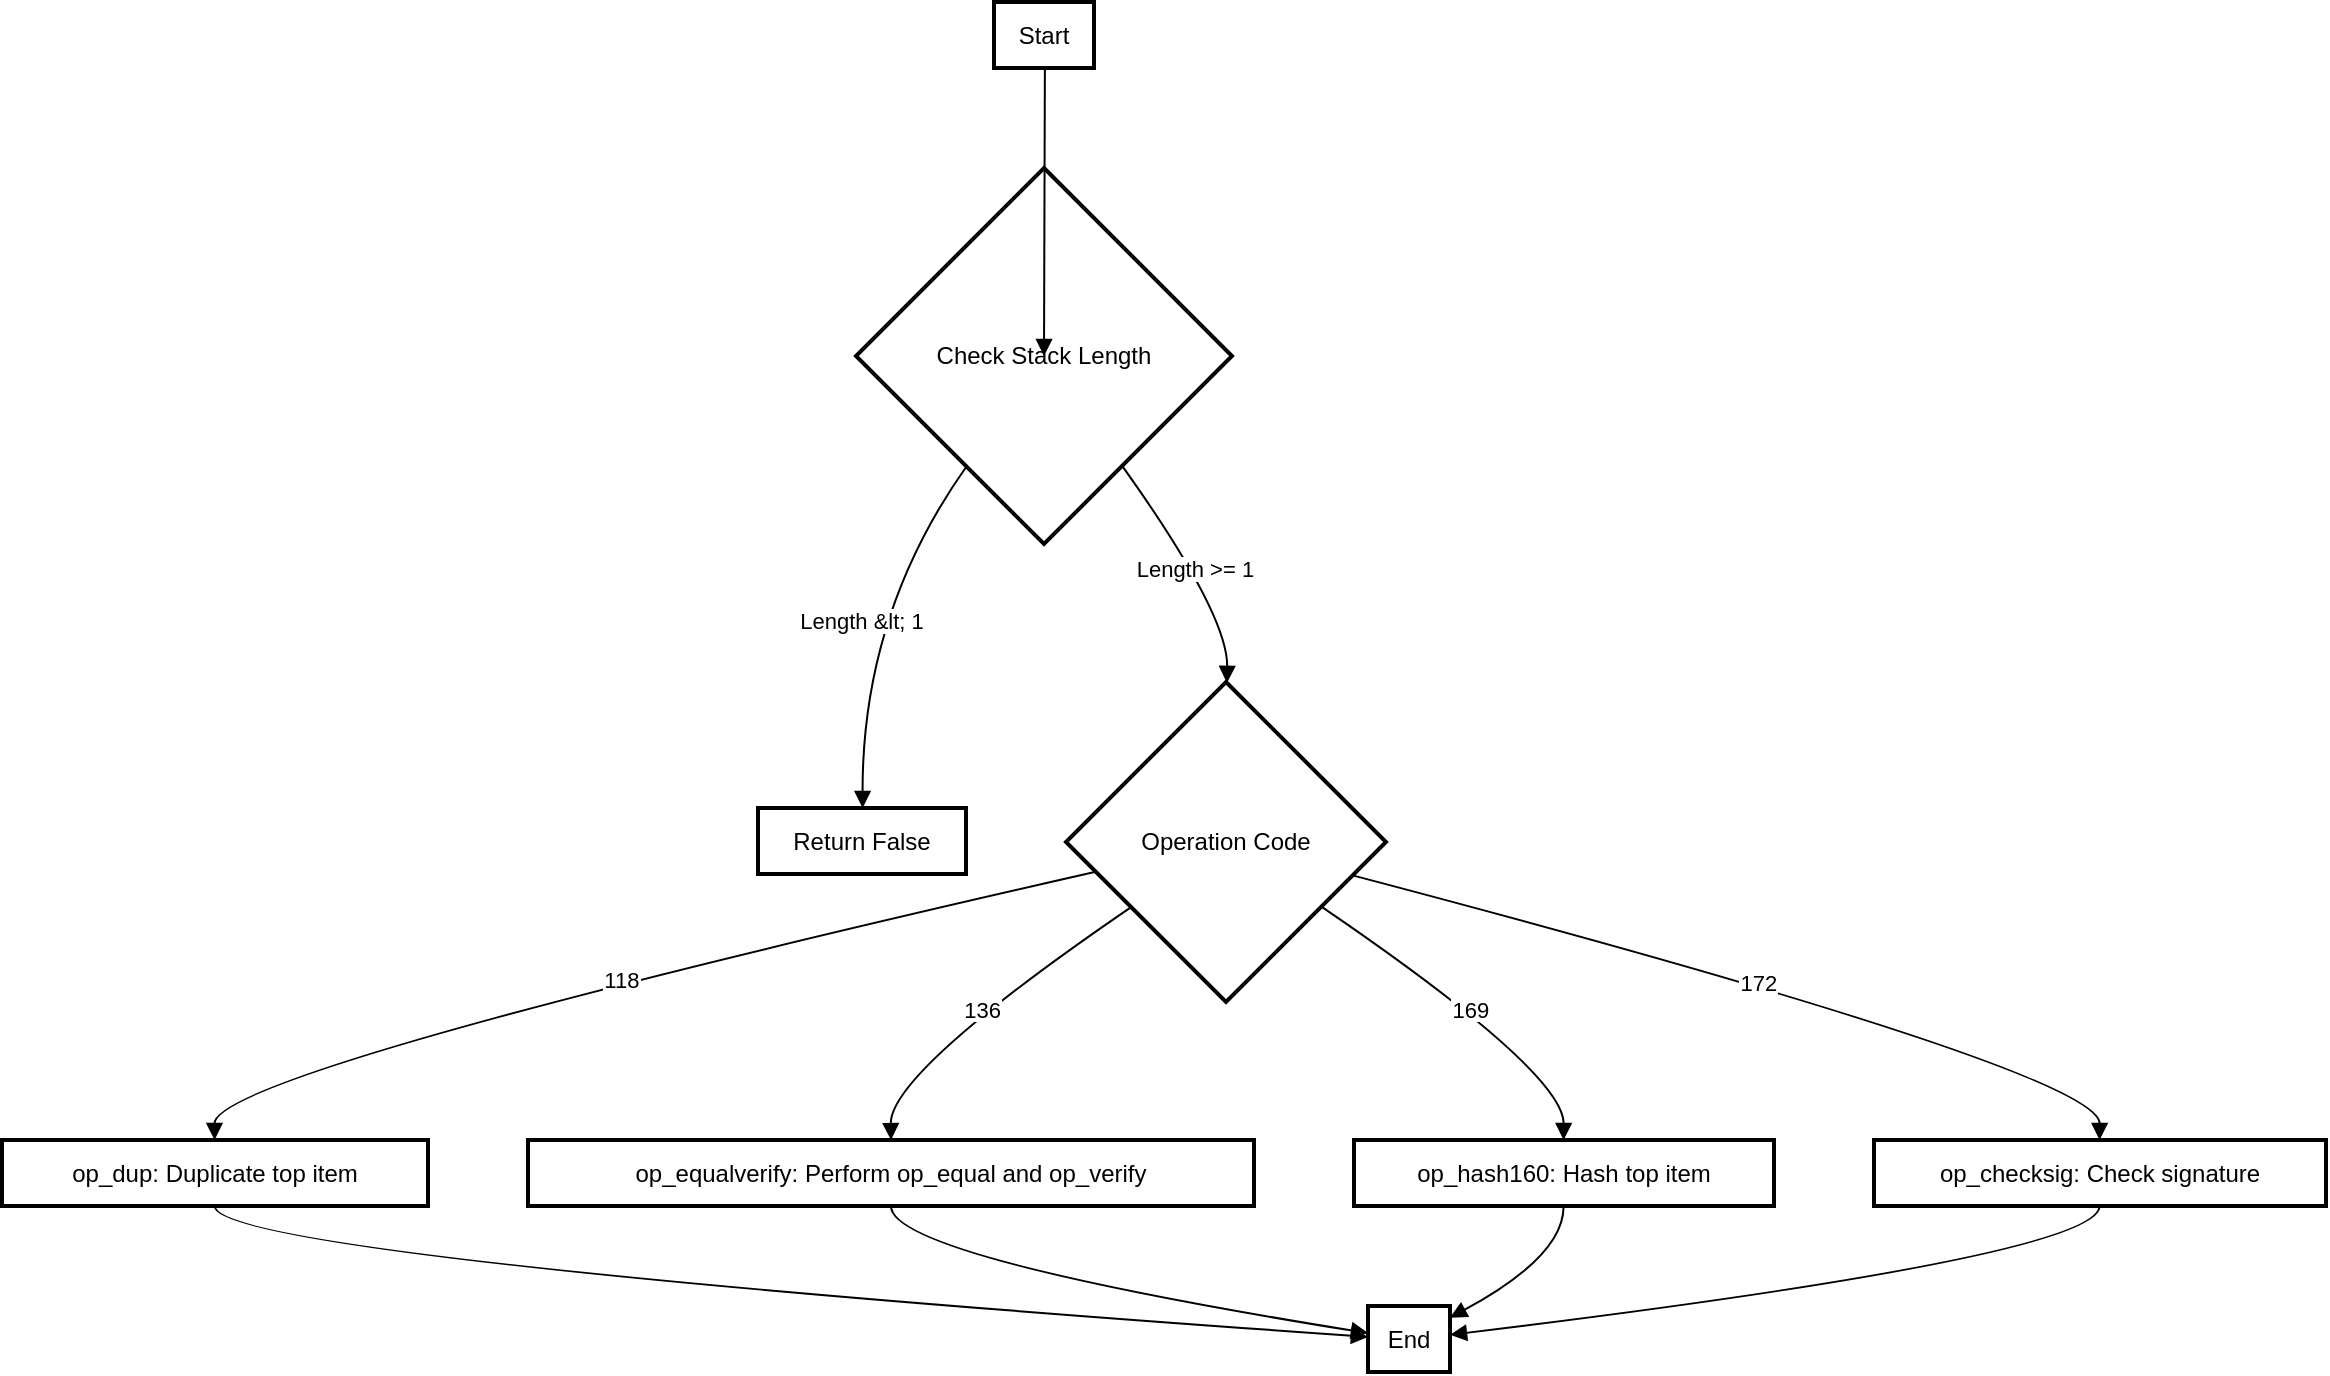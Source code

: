 <mxfile version="23.1.5" type="device">
  <diagram name="Page-1" id="LjJvROGP6wPziG1rz0tY">
    <mxGraphModel dx="1346" dy="557" grid="1" gridSize="10" guides="1" tooltips="1" connect="1" arrows="1" fold="1" page="1" pageScale="1" pageWidth="850" pageHeight="1100" math="0" shadow="0">
      <root>
        <mxCell id="0" />
        <mxCell id="1" parent="0" />
        <mxCell id="MSZX1gmrvxgXyuNY92Xq-1" value="Start" style="whiteSpace=wrap;strokeWidth=2;" vertex="1" parent="1">
          <mxGeometry x="516" y="20" width="50" height="33" as="geometry" />
        </mxCell>
        <mxCell id="MSZX1gmrvxgXyuNY92Xq-2" value="Check Stack Length" style="rhombus;strokeWidth=2;whiteSpace=wrap;" vertex="1" parent="1">
          <mxGeometry x="447" y="103" width="188" height="188" as="geometry" />
        </mxCell>
        <mxCell id="MSZX1gmrvxgXyuNY92Xq-3" value="Return False" style="whiteSpace=wrap;strokeWidth=2;" vertex="1" parent="1">
          <mxGeometry x="398" y="423" width="104" height="33" as="geometry" />
        </mxCell>
        <mxCell id="MSZX1gmrvxgXyuNY92Xq-4" value="Operation Code" style="rhombus;strokeWidth=2;whiteSpace=wrap;" vertex="1" parent="1">
          <mxGeometry x="552" y="360" width="160" height="160" as="geometry" />
        </mxCell>
        <mxCell id="MSZX1gmrvxgXyuNY92Xq-5" value="op_dup: Duplicate top item" style="whiteSpace=wrap;strokeWidth=2;" vertex="1" parent="1">
          <mxGeometry x="20" y="589" width="213" height="33" as="geometry" />
        </mxCell>
        <mxCell id="MSZX1gmrvxgXyuNY92Xq-6" value="op_equalverify: Perform op_equal and op_verify" style="whiteSpace=wrap;strokeWidth=2;" vertex="1" parent="1">
          <mxGeometry x="283" y="589" width="363" height="33" as="geometry" />
        </mxCell>
        <mxCell id="MSZX1gmrvxgXyuNY92Xq-7" value="op_hash160: Hash top item" style="whiteSpace=wrap;strokeWidth=2;" vertex="1" parent="1">
          <mxGeometry x="696" y="589" width="210" height="33" as="geometry" />
        </mxCell>
        <mxCell id="MSZX1gmrvxgXyuNY92Xq-8" value="op_checksig: Check signature" style="whiteSpace=wrap;strokeWidth=2;" vertex="1" parent="1">
          <mxGeometry x="956" y="589" width="226" height="33" as="geometry" />
        </mxCell>
        <mxCell id="MSZX1gmrvxgXyuNY92Xq-9" value="End" style="whiteSpace=wrap;strokeWidth=2;" vertex="1" parent="1">
          <mxGeometry x="703" y="672" width="41" height="33" as="geometry" />
        </mxCell>
        <mxCell id="MSZX1gmrvxgXyuNY92Xq-10" value="" style="curved=1;startArrow=none;endArrow=block;exitX=0.509;exitY=1.012;entryX=0.502;entryY=0.002;rounded=0;" edge="1" parent="1" source="MSZX1gmrvxgXyuNY92Xq-1" target="MSZX1gmrvxgXyuNY92Xq-2">
          <mxGeometry relative="1" as="geometry">
            <Array as="points" />
          </mxGeometry>
        </mxCell>
        <mxCell id="MSZX1gmrvxgXyuNY92Xq-11" value="Length &amp;lt; 1" style="curved=1;startArrow=none;endArrow=block;exitX=0.147;exitY=1.003;entryX=0.503;entryY=0.015;rounded=0;" edge="1" parent="1" source="MSZX1gmrvxgXyuNY92Xq-2" target="MSZX1gmrvxgXyuNY92Xq-3">
          <mxGeometry relative="1" as="geometry">
            <Array as="points">
              <mxPoint x="450" y="326" />
            </Array>
          </mxGeometry>
        </mxCell>
        <mxCell id="MSZX1gmrvxgXyuNY92Xq-12" value="Length &gt;= 1" style="curved=1;startArrow=none;endArrow=block;exitX=0.858;exitY=1.003;entryX=0.503;entryY=-1.192e-8;rounded=0;" edge="1" parent="1" source="MSZX1gmrvxgXyuNY92Xq-2" target="MSZX1gmrvxgXyuNY92Xq-4">
          <mxGeometry relative="1" as="geometry">
            <Array as="points">
              <mxPoint x="633" y="326" />
            </Array>
          </mxGeometry>
        </mxCell>
        <mxCell id="MSZX1gmrvxgXyuNY92Xq-13" value="118" style="curved=1;startArrow=none;endArrow=block;exitX=0.002;exitY=0.614;entryX=0.499;entryY=-0.007;rounded=0;" edge="1" parent="1" source="MSZX1gmrvxgXyuNY92Xq-4" target="MSZX1gmrvxgXyuNY92Xq-5">
          <mxGeometry relative="1" as="geometry">
            <Array as="points">
              <mxPoint x="126" y="555" />
            </Array>
          </mxGeometry>
        </mxCell>
        <mxCell id="MSZX1gmrvxgXyuNY92Xq-14" value="136" style="curved=1;startArrow=none;endArrow=block;exitX=0.002;exitY=0.842;entryX=0.5;entryY=-0.007;rounded=0;" edge="1" parent="1" source="MSZX1gmrvxgXyuNY92Xq-4" target="MSZX1gmrvxgXyuNY92Xq-6">
          <mxGeometry relative="1" as="geometry">
            <Array as="points">
              <mxPoint x="464" y="555" />
            </Array>
          </mxGeometry>
        </mxCell>
        <mxCell id="MSZX1gmrvxgXyuNY92Xq-15" value="169" style="curved=1;startArrow=none;endArrow=block;exitX=1.005;exitY=0.842;entryX=0.499;entryY=-0.007;rounded=0;" edge="1" parent="1" source="MSZX1gmrvxgXyuNY92Xq-4" target="MSZX1gmrvxgXyuNY92Xq-7">
          <mxGeometry relative="1" as="geometry">
            <Array as="points">
              <mxPoint x="801" y="555" />
            </Array>
          </mxGeometry>
        </mxCell>
        <mxCell id="MSZX1gmrvxgXyuNY92Xq-16" value="172" style="curved=1;startArrow=none;endArrow=block;exitX=1.005;exitY=0.633;entryX=0.499;entryY=-0.007;rounded=0;" edge="1" parent="1" source="MSZX1gmrvxgXyuNY92Xq-4" target="MSZX1gmrvxgXyuNY92Xq-8">
          <mxGeometry relative="1" as="geometry">
            <Array as="points">
              <mxPoint x="1069" y="555" />
            </Array>
          </mxGeometry>
        </mxCell>
        <mxCell id="MSZX1gmrvxgXyuNY92Xq-17" value="" style="curved=1;startArrow=none;endArrow=block;exitX=0.499;exitY=1.005;entryX=0.001;entryY=0.468;rounded=0;" edge="1" parent="1" source="MSZX1gmrvxgXyuNY92Xq-5" target="MSZX1gmrvxgXyuNY92Xq-9">
          <mxGeometry relative="1" as="geometry">
            <Array as="points">
              <mxPoint x="126" y="647" />
            </Array>
          </mxGeometry>
        </mxCell>
        <mxCell id="MSZX1gmrvxgXyuNY92Xq-18" value="" style="curved=1;startArrow=none;endArrow=block;exitX=0.5;exitY=1.005;entryX=0.001;entryY=0.411;rounded=0;" edge="1" parent="1" source="MSZX1gmrvxgXyuNY92Xq-6" target="MSZX1gmrvxgXyuNY92Xq-9">
          <mxGeometry relative="1" as="geometry">
            <Array as="points">
              <mxPoint x="464" y="647" />
            </Array>
          </mxGeometry>
        </mxCell>
        <mxCell id="MSZX1gmrvxgXyuNY92Xq-19" value="" style="curved=1;startArrow=none;endArrow=block;exitX=0.499;exitY=1.005;entryX=1.007;entryY=0.173;rounded=0;" edge="1" parent="1" source="MSZX1gmrvxgXyuNY92Xq-7" target="MSZX1gmrvxgXyuNY92Xq-9">
          <mxGeometry relative="1" as="geometry">
            <Array as="points">
              <mxPoint x="801" y="647" />
            </Array>
          </mxGeometry>
        </mxCell>
        <mxCell id="MSZX1gmrvxgXyuNY92Xq-20" value="" style="curved=1;startArrow=none;endArrow=block;exitX=0.499;exitY=1.005;entryX=1.007;entryY=0.436;rounded=0;" edge="1" parent="1" source="MSZX1gmrvxgXyuNY92Xq-8" target="MSZX1gmrvxgXyuNY92Xq-9">
          <mxGeometry relative="1" as="geometry">
            <Array as="points">
              <mxPoint x="1069" y="647" />
            </Array>
          </mxGeometry>
        </mxCell>
      </root>
    </mxGraphModel>
  </diagram>
</mxfile>
